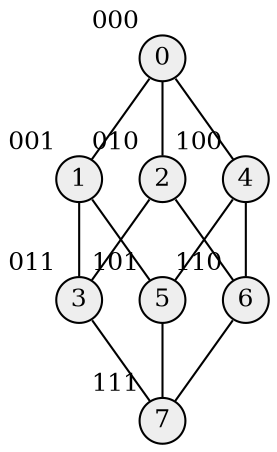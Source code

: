 # Taken from:
# https://hbfs.wordpress.com/2014/09/30/a-quick-primer-on-graphviz/

# Try engine "neato"

graph g {
	ratio=fill
	splines=spline
	overlap=scale

	node [
			shape=circle,
			fixedsize=true,
			width=0.3,
			color="black",
			fillcolor="#eeeeee",
			style="filled,solid",
			fontsize=12
		]

	q0 [label="0", xlabel="000", pos="0,0"]
	q1 [label="1", xlabel="001", pos="0,1"]
	q2 [label="2", xlabel="010", pos="1,0"]
	q3 [label="3", xlabel="011", pos="1,1"]

	q4 [label="4", xlabel="100", pos="-0.5,-0.5"]
	q5 [label="5", xlabel="101", pos="-0.5,0.5"]
	q6 [label="6", xlabel="110", pos="0.5,-0.5"]
	q7 [label="7", xlabel="111", pos="0.5,0.5"]

	q0 -- q1
	q0 -- q2
	q1 -- q3
	q2 -- q3

	q4 -- q5
	q4 -- q6
	q5 -- q7
	q6 -- q7

	q0 -- q4
	q1 -- q5
	q2 -- q6
	q3 -- q7
}
